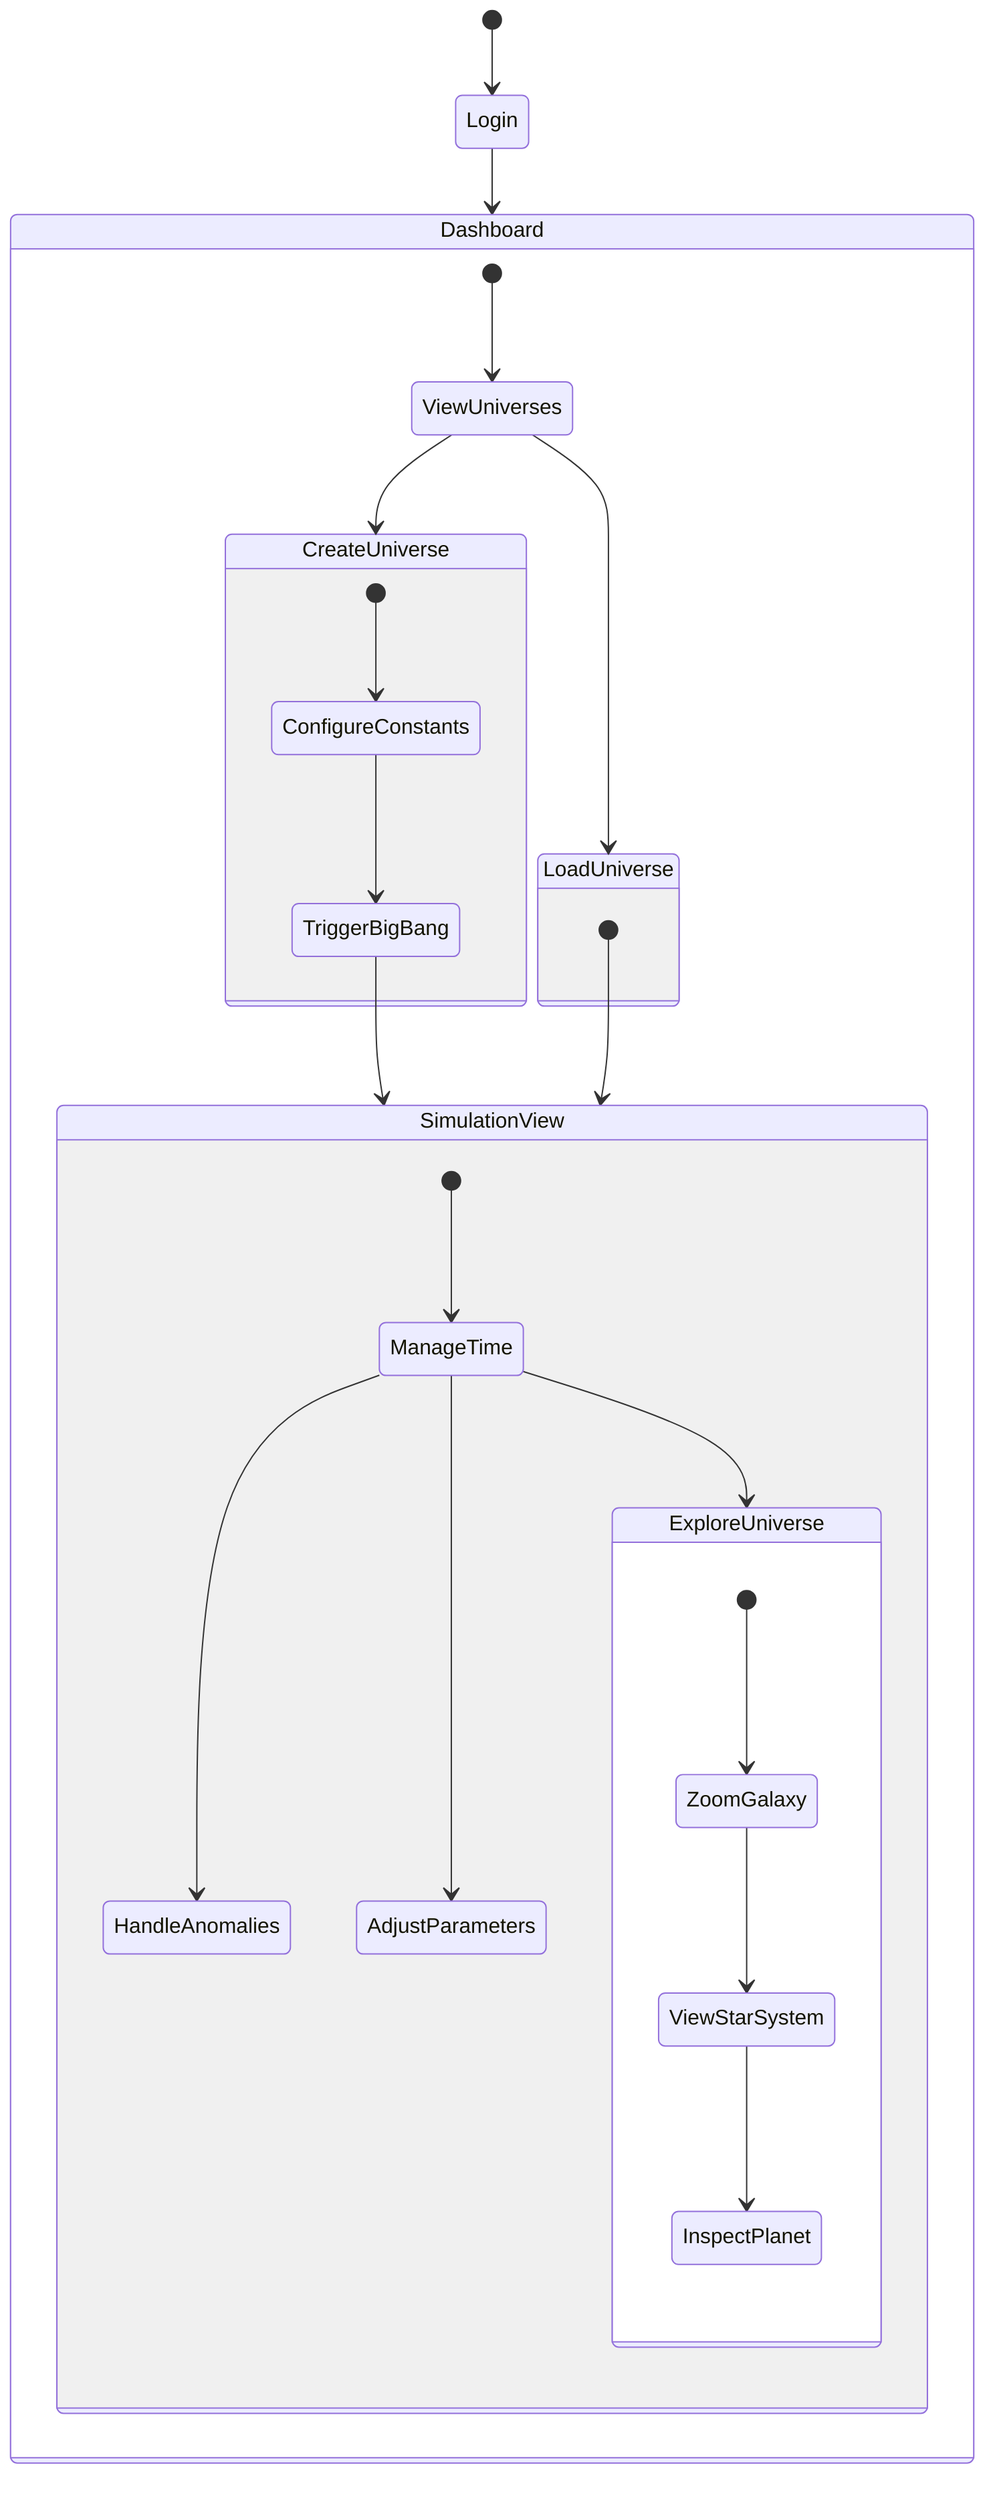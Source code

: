 stateDiagram-v2
    [*] --> Login
    Login --> Dashboard
    
    state Dashboard {
        [*] --> ViewUniverses
        ViewUniverses --> CreateUniverse
        ViewUniverses --> LoadUniverse
        
        state CreateUniverse {
            [*] --> ConfigureConstants
            ConfigureConstants --> TriggerBigBang
            TriggerBigBang --> SimulationView
        }
        
        state LoadUniverse {
            [*] --> SimulationView
        }
        
        state SimulationView {
            [*] --> ManageTime
            ManageTime --> HandleAnomalies
            ManageTime --> AdjustParameters
            ManageTime --> ExploreUniverse
            
            state ExploreUniverse {
                [*] --> ZoomGalaxy
                ZoomGalaxy --> ViewStarSystem
                ViewStarSystem --> InspectPlanet
            }
        }
    }